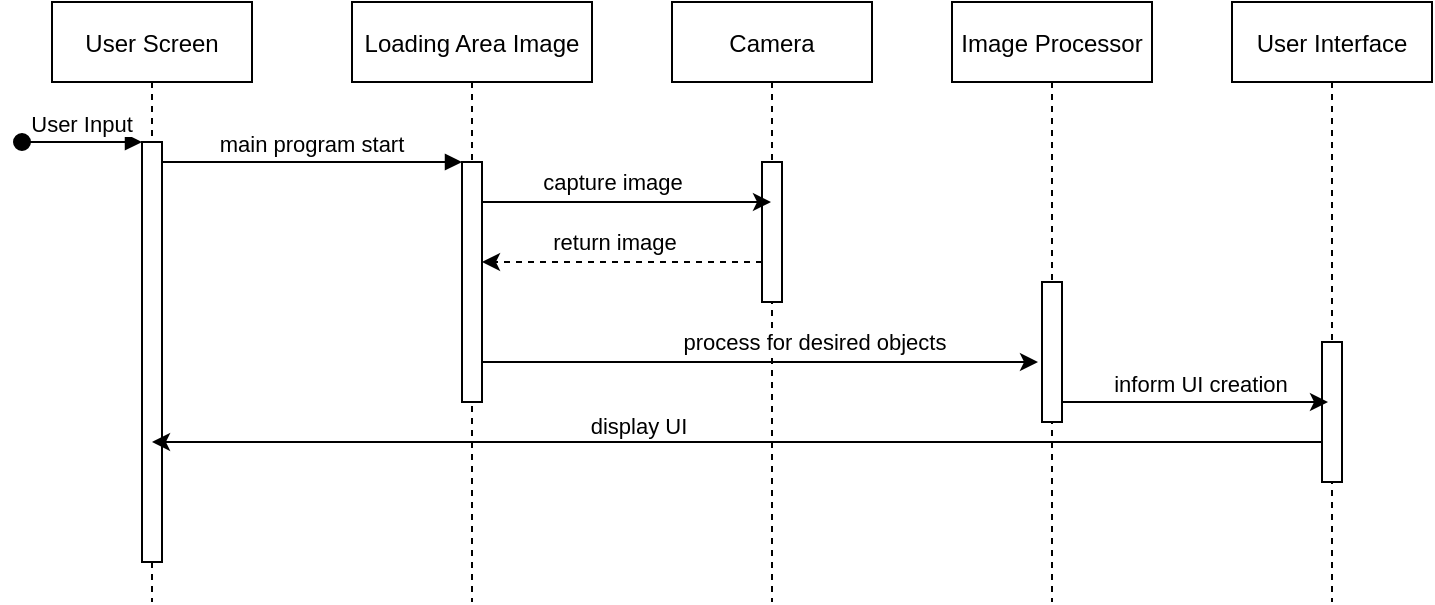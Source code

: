 <mxfile>
    <diagram id="kgpKYQtTHZ0yAKxKKP6v" name="Page-1">
        <mxGraphModel dx="477" dy="712" grid="1" gridSize="10" guides="1" tooltips="1" connect="1" arrows="1" fold="1" page="1" pageScale="1" pageWidth="850" pageHeight="1100" math="0" shadow="0">
            <root>
                <mxCell id="0"/>
                <mxCell id="1" parent="0"/>
                <mxCell id="3nuBFxr9cyL0pnOWT2aG-1" value="User Screen" style="shape=umlLifeline;perimeter=lifelinePerimeter;container=1;collapsible=0;recursiveResize=0;rounded=0;shadow=0;strokeWidth=1;" parent="1" vertex="1">
                    <mxGeometry x="120" y="80" width="100" height="300" as="geometry"/>
                </mxCell>
                <mxCell id="3nuBFxr9cyL0pnOWT2aG-2" value="" style="points=[];perimeter=orthogonalPerimeter;rounded=0;shadow=0;strokeWidth=1;" parent="3nuBFxr9cyL0pnOWT2aG-1" vertex="1">
                    <mxGeometry x="45" y="70" width="10" height="210" as="geometry"/>
                </mxCell>
                <mxCell id="3nuBFxr9cyL0pnOWT2aG-3" value="User Input" style="verticalAlign=bottom;startArrow=oval;endArrow=block;startSize=8;shadow=0;strokeWidth=1;" parent="3nuBFxr9cyL0pnOWT2aG-1" target="3nuBFxr9cyL0pnOWT2aG-2" edge="1">
                    <mxGeometry relative="1" as="geometry">
                        <mxPoint x="-15" y="70" as="sourcePoint"/>
                    </mxGeometry>
                </mxCell>
                <mxCell id="3nuBFxr9cyL0pnOWT2aG-5" value="Loading Area Image" style="shape=umlLifeline;perimeter=lifelinePerimeter;container=1;collapsible=0;recursiveResize=0;rounded=0;shadow=0;strokeWidth=1;" parent="1" vertex="1">
                    <mxGeometry x="270" y="80" width="120" height="300" as="geometry"/>
                </mxCell>
                <mxCell id="3nuBFxr9cyL0pnOWT2aG-6" value="" style="points=[];perimeter=orthogonalPerimeter;rounded=0;shadow=0;strokeWidth=1;" parent="3nuBFxr9cyL0pnOWT2aG-5" vertex="1">
                    <mxGeometry x="55" y="80" width="10" height="120" as="geometry"/>
                </mxCell>
                <mxCell id="3nuBFxr9cyL0pnOWT2aG-8" value="main program start" style="verticalAlign=bottom;endArrow=block;entryX=0;entryY=0;shadow=0;strokeWidth=1;" parent="1" source="3nuBFxr9cyL0pnOWT2aG-2" target="3nuBFxr9cyL0pnOWT2aG-6" edge="1">
                    <mxGeometry relative="1" as="geometry">
                        <mxPoint x="275" y="160" as="sourcePoint"/>
                        <mxPoint as="offset"/>
                    </mxGeometry>
                </mxCell>
                <mxCell id="x1gy2OudxDAvXsv-l1YI-1" value="Camera" style="shape=umlLifeline;perimeter=lifelinePerimeter;container=1;collapsible=0;recursiveResize=0;rounded=0;shadow=0;strokeWidth=1;" parent="1" vertex="1">
                    <mxGeometry x="430" y="80" width="100" height="300" as="geometry"/>
                </mxCell>
                <mxCell id="x1gy2OudxDAvXsv-l1YI-2" value="" style="points=[];perimeter=orthogonalPerimeter;rounded=0;shadow=0;strokeWidth=1;" parent="x1gy2OudxDAvXsv-l1YI-1" vertex="1">
                    <mxGeometry x="45" y="80" width="10" height="70" as="geometry"/>
                </mxCell>
                <mxCell id="x1gy2OudxDAvXsv-l1YI-3" value="Image Processor" style="shape=umlLifeline;perimeter=lifelinePerimeter;container=1;collapsible=0;recursiveResize=0;rounded=0;shadow=0;strokeWidth=1;" parent="1" vertex="1">
                    <mxGeometry x="570" y="80" width="100" height="300" as="geometry"/>
                </mxCell>
                <mxCell id="x1gy2OudxDAvXsv-l1YI-4" value="" style="points=[];perimeter=orthogonalPerimeter;rounded=0;shadow=0;strokeWidth=1;" parent="x1gy2OudxDAvXsv-l1YI-3" vertex="1">
                    <mxGeometry x="45" y="140" width="10" height="70" as="geometry"/>
                </mxCell>
                <mxCell id="x1gy2OudxDAvXsv-l1YI-5" value="User Interface" style="shape=umlLifeline;perimeter=lifelinePerimeter;container=1;collapsible=0;recursiveResize=0;rounded=0;shadow=0;strokeWidth=1;" parent="1" vertex="1">
                    <mxGeometry x="710" y="80" width="100" height="300" as="geometry"/>
                </mxCell>
                <mxCell id="x1gy2OudxDAvXsv-l1YI-6" value="" style="points=[];perimeter=orthogonalPerimeter;rounded=0;shadow=0;strokeWidth=1;" parent="x1gy2OudxDAvXsv-l1YI-5" vertex="1">
                    <mxGeometry x="45" y="170" width="10" height="70" as="geometry"/>
                </mxCell>
                <mxCell id="x1gy2OudxDAvXsv-l1YI-12" style="edgeStyle=orthogonalEdgeStyle;rounded=0;orthogonalLoop=1;jettySize=auto;html=1;" parent="1" source="3nuBFxr9cyL0pnOWT2aG-6" target="x1gy2OudxDAvXsv-l1YI-1" edge="1">
                    <mxGeometry relative="1" as="geometry">
                        <Array as="points">
                            <mxPoint x="420" y="180"/>
                            <mxPoint x="420" y="180"/>
                        </Array>
                    </mxGeometry>
                </mxCell>
                <mxCell id="x1gy2OudxDAvXsv-l1YI-13" value="capture image" style="edgeLabel;html=1;align=center;verticalAlign=middle;resizable=0;points=[];" parent="x1gy2OudxDAvXsv-l1YI-12" vertex="1" connectable="0">
                    <mxGeometry x="-0.296" y="-2" relative="1" as="geometry">
                        <mxPoint x="14" y="-12" as="offset"/>
                    </mxGeometry>
                </mxCell>
                <mxCell id="x1gy2OudxDAvXsv-l1YI-16" style="edgeStyle=orthogonalEdgeStyle;rounded=0;orthogonalLoop=1;jettySize=auto;html=1;strokeColor=#000000;fillColor=none;dashed=1;" parent="1" source="x1gy2OudxDAvXsv-l1YI-2" target="3nuBFxr9cyL0pnOWT2aG-6" edge="1">
                    <mxGeometry relative="1" as="geometry">
                        <mxPoint x="340" y="240" as="targetPoint"/>
                        <Array as="points">
                            <mxPoint x="370" y="210"/>
                            <mxPoint x="370" y="210"/>
                        </Array>
                    </mxGeometry>
                </mxCell>
                <mxCell id="x1gy2OudxDAvXsv-l1YI-18" value="return image" style="edgeLabel;html=1;align=center;verticalAlign=middle;resizable=0;points=[];" parent="x1gy2OudxDAvXsv-l1YI-16" vertex="1" connectable="0">
                    <mxGeometry x="-0.178" y="-1" relative="1" as="geometry">
                        <mxPoint x="-17" y="-9" as="offset"/>
                    </mxGeometry>
                </mxCell>
                <mxCell id="x1gy2OudxDAvXsv-l1YI-19" style="edgeStyle=orthogonalEdgeStyle;rounded=0;orthogonalLoop=1;jettySize=auto;html=1;strokeColor=#000000;fillColor=none;" parent="1" source="3nuBFxr9cyL0pnOWT2aG-6" edge="1">
                    <mxGeometry relative="1" as="geometry">
                        <mxPoint x="613" y="260" as="targetPoint"/>
                        <Array as="points">
                            <mxPoint x="510" y="260"/>
                            <mxPoint x="510" y="260"/>
                        </Array>
                    </mxGeometry>
                </mxCell>
                <mxCell id="x1gy2OudxDAvXsv-l1YI-20" value="process for desired objects" style="edgeLabel;html=1;align=center;verticalAlign=middle;resizable=0;points=[];" parent="x1gy2OudxDAvXsv-l1YI-19" vertex="1" connectable="0">
                    <mxGeometry x="0.265" y="3" relative="1" as="geometry">
                        <mxPoint x="-10" y="-7" as="offset"/>
                    </mxGeometry>
                </mxCell>
                <mxCell id="x1gy2OudxDAvXsv-l1YI-21" style="edgeStyle=orthogonalEdgeStyle;rounded=0;orthogonalLoop=1;jettySize=auto;html=1;strokeColor=#000000;fillColor=none;" parent="1" source="x1gy2OudxDAvXsv-l1YI-4" edge="1">
                    <mxGeometry relative="1" as="geometry">
                        <mxPoint x="758" y="280" as="targetPoint"/>
                        <Array as="points">
                            <mxPoint x="758" y="280"/>
                        </Array>
                    </mxGeometry>
                </mxCell>
                <mxCell id="x1gy2OudxDAvXsv-l1YI-22" value="inform UI creation" style="edgeLabel;html=1;align=center;verticalAlign=middle;resizable=0;points=[];" parent="x1gy2OudxDAvXsv-l1YI-21" vertex="1" connectable="0">
                    <mxGeometry x="0.169" y="4" relative="1" as="geometry">
                        <mxPoint x="-9" y="-5" as="offset"/>
                    </mxGeometry>
                </mxCell>
                <mxCell id="x1gy2OudxDAvXsv-l1YI-23" style="edgeStyle=orthogonalEdgeStyle;rounded=0;orthogonalLoop=1;jettySize=auto;html=1;strokeColor=#000000;fillColor=none;" parent="1" source="x1gy2OudxDAvXsv-l1YI-6" edge="1">
                    <mxGeometry relative="1" as="geometry">
                        <Array as="points">
                            <mxPoint x="460" y="300"/>
                            <mxPoint x="460" y="300"/>
                        </Array>
                        <mxPoint x="170" y="300" as="targetPoint"/>
                    </mxGeometry>
                </mxCell>
                <mxCell id="x1gy2OudxDAvXsv-l1YI-24" value="display UI" style="edgeLabel;html=1;align=center;verticalAlign=middle;resizable=0;points=[];" parent="x1gy2OudxDAvXsv-l1YI-23" vertex="1" connectable="0">
                    <mxGeometry x="0.17" y="-1" relative="1" as="geometry">
                        <mxPoint y="-7" as="offset"/>
                    </mxGeometry>
                </mxCell>
            </root>
        </mxGraphModel>
    </diagram>
</mxfile>